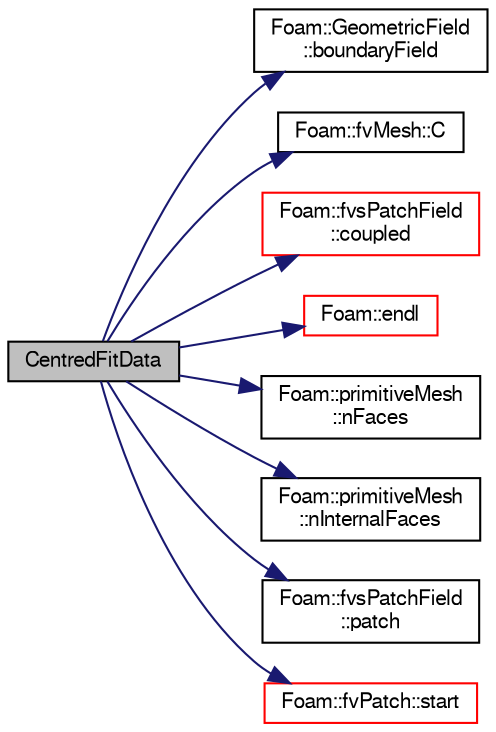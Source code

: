 digraph "CentredFitData"
{
  bgcolor="transparent";
  edge [fontname="FreeSans",fontsize="10",labelfontname="FreeSans",labelfontsize="10"];
  node [fontname="FreeSans",fontsize="10",shape=record];
  rankdir="LR";
  Node0 [label="CentredFitData",height=0.2,width=0.4,color="black", fillcolor="grey75", style="filled", fontcolor="black"];
  Node0 -> Node1 [color="midnightblue",fontsize="10",style="solid",fontname="FreeSans"];
  Node1 [label="Foam::GeometricField\l::boundaryField",height=0.2,width=0.4,color="black",URL="$a22434.html#a3c6c1a789b48ea0c5e8bff64f9c14f2d",tooltip="Return reference to GeometricBoundaryField. "];
  Node0 -> Node2 [color="midnightblue",fontsize="10",style="solid",fontname="FreeSans"];
  Node2 [label="Foam::fvMesh::C",height=0.2,width=0.4,color="black",URL="$a22766.html#a724799c6e3ba1bd41ad47529f330d066",tooltip="Return cell centres as volVectorField. "];
  Node0 -> Node3 [color="midnightblue",fontsize="10",style="solid",fontname="FreeSans"];
  Node3 [label="Foam::fvsPatchField\l::coupled",height=0.2,width=0.4,color="red",URL="$a22426.html#a39c01db0e66d00fe0621a0c7e5fc4ead",tooltip="Return true if this patch field is coupled. "];
  Node0 -> Node36 [color="midnightblue",fontsize="10",style="solid",fontname="FreeSans"];
  Node36 [label="Foam::endl",height=0.2,width=0.4,color="red",URL="$a21124.html#a2db8fe02a0d3909e9351bb4275b23ce4",tooltip="Add newline and flush stream. "];
  Node0 -> Node74 [color="midnightblue",fontsize="10",style="solid",fontname="FreeSans"];
  Node74 [label="Foam::primitiveMesh\l::nFaces",height=0.2,width=0.4,color="black",URL="$a27530.html#abe602c985a3c9ffa67176e969e77ca6f"];
  Node0 -> Node75 [color="midnightblue",fontsize="10",style="solid",fontname="FreeSans"];
  Node75 [label="Foam::primitiveMesh\l::nInternalFaces",height=0.2,width=0.4,color="black",URL="$a27530.html#aa6c7965af1f30d16d9125deb981cbdb0"];
  Node0 -> Node69 [color="midnightblue",fontsize="10",style="solid",fontname="FreeSans"];
  Node69 [label="Foam::fvsPatchField\l::patch",height=0.2,width=0.4,color="black",URL="$a22426.html#aca0923a4611f6166ffd8fa14d81864a4",tooltip="Return patch. "];
  Node0 -> Node76 [color="midnightblue",fontsize="10",style="solid",fontname="FreeSans"];
  Node76 [label="Foam::fvPatch::start",height=0.2,width=0.4,color="red",URL="$a22870.html#a6bfd3e3abb11e98bdb4b98671cec1234",tooltip="Return start label of this patch in the polyMesh face list. "];
}
